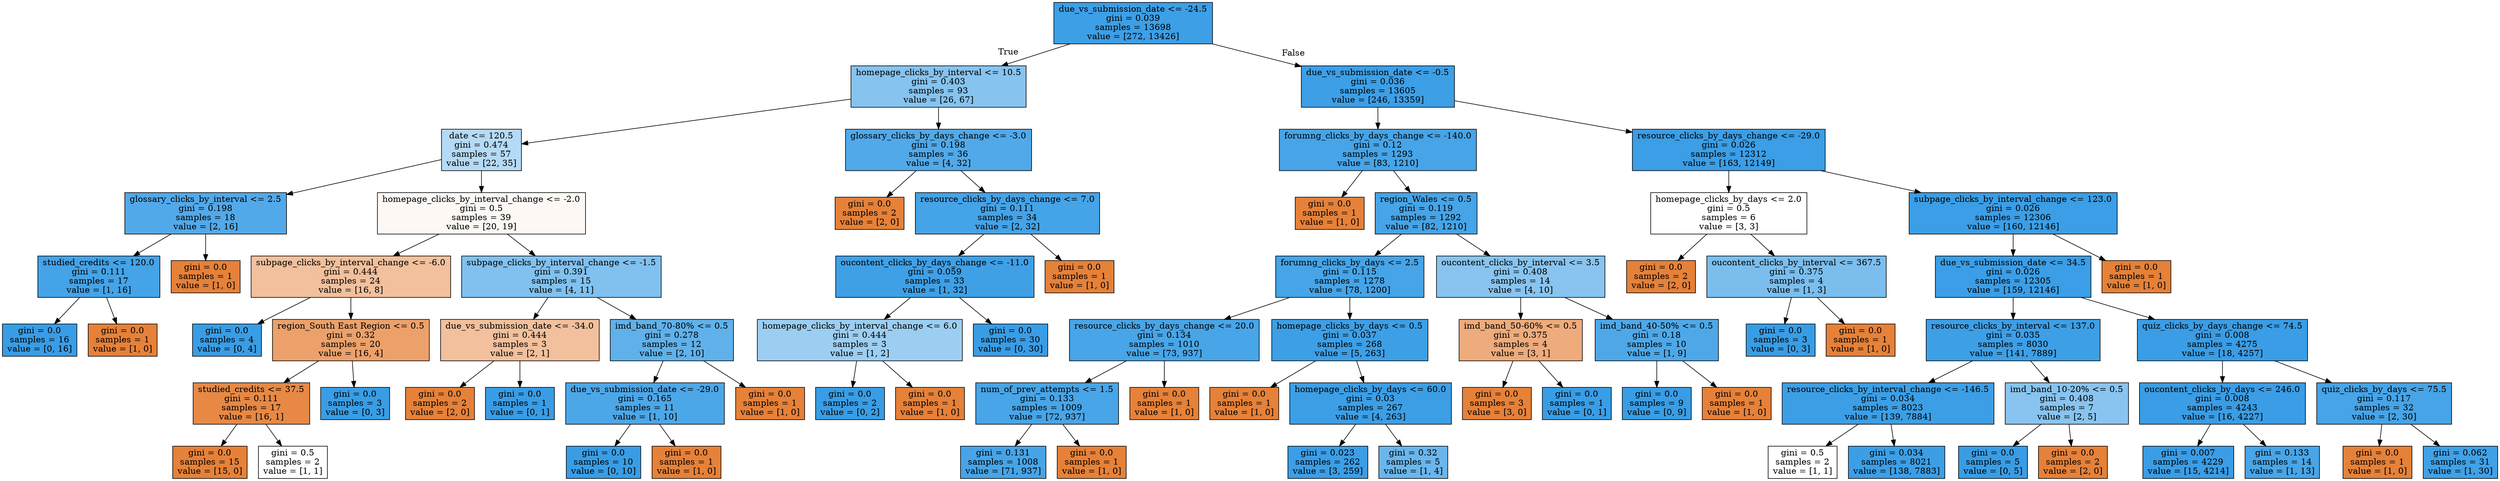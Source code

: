 digraph Tree {
node [shape=box, style="filled", color="black"] ;
0 [label="due_vs_submission_date <= -24.5\ngini = 0.039\nsamples = 13698\nvalue = [272, 13426]", fillcolor="#399de5fa"] ;
1 [label="homepage_clicks_by_interval <= 10.5\ngini = 0.403\nsamples = 93\nvalue = [26, 67]", fillcolor="#399de59c"] ;
0 -> 1 [labeldistance=2.5, labelangle=45, headlabel="True"] ;
2 [label="date <= 120.5\ngini = 0.474\nsamples = 57\nvalue = [22, 35]", fillcolor="#399de55f"] ;
1 -> 2 ;
3 [label="glossary_clicks_by_interval <= 2.5\ngini = 0.198\nsamples = 18\nvalue = [2, 16]", fillcolor="#399de5df"] ;
2 -> 3 ;
4 [label="studied_credits <= 120.0\ngini = 0.111\nsamples = 17\nvalue = [1, 16]", fillcolor="#399de5ef"] ;
3 -> 4 ;
5 [label="gini = 0.0\nsamples = 16\nvalue = [0, 16]", fillcolor="#399de5ff"] ;
4 -> 5 ;
6 [label="gini = 0.0\nsamples = 1\nvalue = [1, 0]", fillcolor="#e58139ff"] ;
4 -> 6 ;
7 [label="gini = 0.0\nsamples = 1\nvalue = [1, 0]", fillcolor="#e58139ff"] ;
3 -> 7 ;
8 [label="homepage_clicks_by_interval_change <= -2.0\ngini = 0.5\nsamples = 39\nvalue = [20, 19]", fillcolor="#e581390d"] ;
2 -> 8 ;
9 [label="subpage_clicks_by_interval_change <= -6.0\ngini = 0.444\nsamples = 24\nvalue = [16, 8]", fillcolor="#e581397f"] ;
8 -> 9 ;
10 [label="gini = 0.0\nsamples = 4\nvalue = [0, 4]", fillcolor="#399de5ff"] ;
9 -> 10 ;
11 [label="region_South East Region <= 0.5\ngini = 0.32\nsamples = 20\nvalue = [16, 4]", fillcolor="#e58139bf"] ;
9 -> 11 ;
12 [label="studied_credits <= 37.5\ngini = 0.111\nsamples = 17\nvalue = [16, 1]", fillcolor="#e58139ef"] ;
11 -> 12 ;
13 [label="gini = 0.0\nsamples = 15\nvalue = [15, 0]", fillcolor="#e58139ff"] ;
12 -> 13 ;
14 [label="gini = 0.5\nsamples = 2\nvalue = [1, 1]", fillcolor="#e5813900"] ;
12 -> 14 ;
15 [label="gini = 0.0\nsamples = 3\nvalue = [0, 3]", fillcolor="#399de5ff"] ;
11 -> 15 ;
16 [label="subpage_clicks_by_interval_change <= -1.5\ngini = 0.391\nsamples = 15\nvalue = [4, 11]", fillcolor="#399de5a2"] ;
8 -> 16 ;
17 [label="due_vs_submission_date <= -34.0\ngini = 0.444\nsamples = 3\nvalue = [2, 1]", fillcolor="#e581397f"] ;
16 -> 17 ;
18 [label="gini = 0.0\nsamples = 2\nvalue = [2, 0]", fillcolor="#e58139ff"] ;
17 -> 18 ;
19 [label="gini = 0.0\nsamples = 1\nvalue = [0, 1]", fillcolor="#399de5ff"] ;
17 -> 19 ;
20 [label="imd_band_70-80% <= 0.5\ngini = 0.278\nsamples = 12\nvalue = [2, 10]", fillcolor="#399de5cc"] ;
16 -> 20 ;
21 [label="due_vs_submission_date <= -29.0\ngini = 0.165\nsamples = 11\nvalue = [1, 10]", fillcolor="#399de5e6"] ;
20 -> 21 ;
22 [label="gini = 0.0\nsamples = 10\nvalue = [0, 10]", fillcolor="#399de5ff"] ;
21 -> 22 ;
23 [label="gini = 0.0\nsamples = 1\nvalue = [1, 0]", fillcolor="#e58139ff"] ;
21 -> 23 ;
24 [label="gini = 0.0\nsamples = 1\nvalue = [1, 0]", fillcolor="#e58139ff"] ;
20 -> 24 ;
25 [label="glossary_clicks_by_days_change <= -3.0\ngini = 0.198\nsamples = 36\nvalue = [4, 32]", fillcolor="#399de5df"] ;
1 -> 25 ;
26 [label="gini = 0.0\nsamples = 2\nvalue = [2, 0]", fillcolor="#e58139ff"] ;
25 -> 26 ;
27 [label="resource_clicks_by_days_change <= 7.0\ngini = 0.111\nsamples = 34\nvalue = [2, 32]", fillcolor="#399de5ef"] ;
25 -> 27 ;
28 [label="oucontent_clicks_by_days_change <= -11.0\ngini = 0.059\nsamples = 33\nvalue = [1, 32]", fillcolor="#399de5f7"] ;
27 -> 28 ;
29 [label="homepage_clicks_by_interval_change <= 6.0\ngini = 0.444\nsamples = 3\nvalue = [1, 2]", fillcolor="#399de57f"] ;
28 -> 29 ;
30 [label="gini = 0.0\nsamples = 2\nvalue = [0, 2]", fillcolor="#399de5ff"] ;
29 -> 30 ;
31 [label="gini = 0.0\nsamples = 1\nvalue = [1, 0]", fillcolor="#e58139ff"] ;
29 -> 31 ;
32 [label="gini = 0.0\nsamples = 30\nvalue = [0, 30]", fillcolor="#399de5ff"] ;
28 -> 32 ;
33 [label="gini = 0.0\nsamples = 1\nvalue = [1, 0]", fillcolor="#e58139ff"] ;
27 -> 33 ;
34 [label="due_vs_submission_date <= -0.5\ngini = 0.036\nsamples = 13605\nvalue = [246, 13359]", fillcolor="#399de5fa"] ;
0 -> 34 [labeldistance=2.5, labelangle=-45, headlabel="False"] ;
35 [label="forumng_clicks_by_days_change <= -140.0\ngini = 0.12\nsamples = 1293\nvalue = [83, 1210]", fillcolor="#399de5ee"] ;
34 -> 35 ;
36 [label="gini = 0.0\nsamples = 1\nvalue = [1, 0]", fillcolor="#e58139ff"] ;
35 -> 36 ;
37 [label="region_Wales <= 0.5\ngini = 0.119\nsamples = 1292\nvalue = [82, 1210]", fillcolor="#399de5ee"] ;
35 -> 37 ;
38 [label="forumng_clicks_by_days <= 2.5\ngini = 0.115\nsamples = 1278\nvalue = [78, 1200]", fillcolor="#399de5ee"] ;
37 -> 38 ;
39 [label="resource_clicks_by_days_change <= 20.0\ngini = 0.134\nsamples = 1010\nvalue = [73, 937]", fillcolor="#399de5eb"] ;
38 -> 39 ;
40 [label="num_of_prev_attempts <= 1.5\ngini = 0.133\nsamples = 1009\nvalue = [72, 937]", fillcolor="#399de5eb"] ;
39 -> 40 ;
41 [label="gini = 0.131\nsamples = 1008\nvalue = [71, 937]", fillcolor="#399de5ec"] ;
40 -> 41 ;
42 [label="gini = 0.0\nsamples = 1\nvalue = [1, 0]", fillcolor="#e58139ff"] ;
40 -> 42 ;
43 [label="gini = 0.0\nsamples = 1\nvalue = [1, 0]", fillcolor="#e58139ff"] ;
39 -> 43 ;
44 [label="homepage_clicks_by_days <= 0.5\ngini = 0.037\nsamples = 268\nvalue = [5, 263]", fillcolor="#399de5fa"] ;
38 -> 44 ;
45 [label="gini = 0.0\nsamples = 1\nvalue = [1, 0]", fillcolor="#e58139ff"] ;
44 -> 45 ;
46 [label="homepage_clicks_by_days <= 60.0\ngini = 0.03\nsamples = 267\nvalue = [4, 263]", fillcolor="#399de5fb"] ;
44 -> 46 ;
47 [label="gini = 0.023\nsamples = 262\nvalue = [3, 259]", fillcolor="#399de5fc"] ;
46 -> 47 ;
48 [label="gini = 0.32\nsamples = 5\nvalue = [1, 4]", fillcolor="#399de5bf"] ;
46 -> 48 ;
49 [label="oucontent_clicks_by_interval <= 3.5\ngini = 0.408\nsamples = 14\nvalue = [4, 10]", fillcolor="#399de599"] ;
37 -> 49 ;
50 [label="imd_band_50-60% <= 0.5\ngini = 0.375\nsamples = 4\nvalue = [3, 1]", fillcolor="#e58139aa"] ;
49 -> 50 ;
51 [label="gini = 0.0\nsamples = 3\nvalue = [3, 0]", fillcolor="#e58139ff"] ;
50 -> 51 ;
52 [label="gini = 0.0\nsamples = 1\nvalue = [0, 1]", fillcolor="#399de5ff"] ;
50 -> 52 ;
53 [label="imd_band_40-50% <= 0.5\ngini = 0.18\nsamples = 10\nvalue = [1, 9]", fillcolor="#399de5e3"] ;
49 -> 53 ;
54 [label="gini = 0.0\nsamples = 9\nvalue = [0, 9]", fillcolor="#399de5ff"] ;
53 -> 54 ;
55 [label="gini = 0.0\nsamples = 1\nvalue = [1, 0]", fillcolor="#e58139ff"] ;
53 -> 55 ;
56 [label="resource_clicks_by_days_change <= -29.0\ngini = 0.026\nsamples = 12312\nvalue = [163, 12149]", fillcolor="#399de5fc"] ;
34 -> 56 ;
57 [label="homepage_clicks_by_days <= 2.0\ngini = 0.5\nsamples = 6\nvalue = [3, 3]", fillcolor="#e5813900"] ;
56 -> 57 ;
58 [label="gini = 0.0\nsamples = 2\nvalue = [2, 0]", fillcolor="#e58139ff"] ;
57 -> 58 ;
59 [label="oucontent_clicks_by_interval <= 367.5\ngini = 0.375\nsamples = 4\nvalue = [1, 3]", fillcolor="#399de5aa"] ;
57 -> 59 ;
60 [label="gini = 0.0\nsamples = 3\nvalue = [0, 3]", fillcolor="#399de5ff"] ;
59 -> 60 ;
61 [label="gini = 0.0\nsamples = 1\nvalue = [1, 0]", fillcolor="#e58139ff"] ;
59 -> 61 ;
62 [label="subpage_clicks_by_interval_change <= 123.0\ngini = 0.026\nsamples = 12306\nvalue = [160, 12146]", fillcolor="#399de5fc"] ;
56 -> 62 ;
63 [label="due_vs_submission_date <= 34.5\ngini = 0.026\nsamples = 12305\nvalue = [159, 12146]", fillcolor="#399de5fc"] ;
62 -> 63 ;
64 [label="resource_clicks_by_interval <= 137.0\ngini = 0.035\nsamples = 8030\nvalue = [141, 7889]", fillcolor="#399de5fa"] ;
63 -> 64 ;
65 [label="resource_clicks_by_interval_change <= -146.5\ngini = 0.034\nsamples = 8023\nvalue = [139, 7884]", fillcolor="#399de5fb"] ;
64 -> 65 ;
66 [label="gini = 0.5\nsamples = 2\nvalue = [1, 1]", fillcolor="#e5813900"] ;
65 -> 66 ;
67 [label="gini = 0.034\nsamples = 8021\nvalue = [138, 7883]", fillcolor="#399de5fb"] ;
65 -> 67 ;
68 [label="imd_band_10-20% <= 0.5\ngini = 0.408\nsamples = 7\nvalue = [2, 5]", fillcolor="#399de599"] ;
64 -> 68 ;
69 [label="gini = 0.0\nsamples = 5\nvalue = [0, 5]", fillcolor="#399de5ff"] ;
68 -> 69 ;
70 [label="gini = 0.0\nsamples = 2\nvalue = [2, 0]", fillcolor="#e58139ff"] ;
68 -> 70 ;
71 [label="quiz_clicks_by_days_change <= 74.5\ngini = 0.008\nsamples = 4275\nvalue = [18, 4257]", fillcolor="#399de5fe"] ;
63 -> 71 ;
72 [label="oucontent_clicks_by_days <= 246.0\ngini = 0.008\nsamples = 4243\nvalue = [16, 4227]", fillcolor="#399de5fe"] ;
71 -> 72 ;
73 [label="gini = 0.007\nsamples = 4229\nvalue = [15, 4214]", fillcolor="#399de5fe"] ;
72 -> 73 ;
74 [label="gini = 0.133\nsamples = 14\nvalue = [1, 13]", fillcolor="#399de5eb"] ;
72 -> 74 ;
75 [label="quiz_clicks_by_days <= 75.5\ngini = 0.117\nsamples = 32\nvalue = [2, 30]", fillcolor="#399de5ee"] ;
71 -> 75 ;
76 [label="gini = 0.0\nsamples = 1\nvalue = [1, 0]", fillcolor="#e58139ff"] ;
75 -> 76 ;
77 [label="gini = 0.062\nsamples = 31\nvalue = [1, 30]", fillcolor="#399de5f6"] ;
75 -> 77 ;
78 [label="gini = 0.0\nsamples = 1\nvalue = [1, 0]", fillcolor="#e58139ff"] ;
62 -> 78 ;
}
